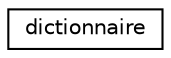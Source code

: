digraph "Graphe hiérarchique des classes"
{
  edge [fontname="Helvetica",fontsize="10",labelfontname="Helvetica",labelfontsize="10"];
  node [fontname="Helvetica",fontsize="10",shape=record];
  rankdir="LR";
  Node0 [label="dictionnaire",height=0.2,width=0.4,color="black", fillcolor="white", style="filled",URL="$classdictionnaire.html"];
}

